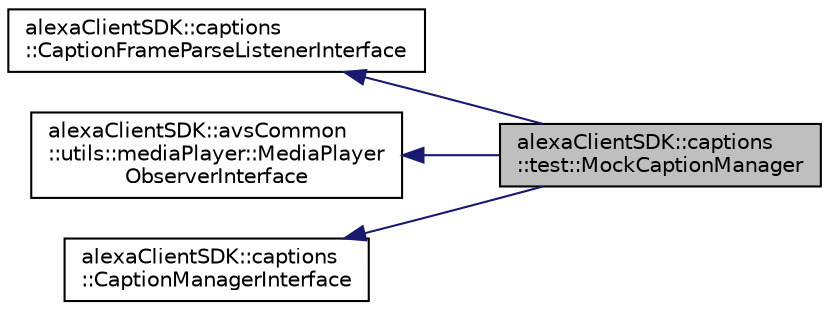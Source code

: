 digraph "alexaClientSDK::captions::test::MockCaptionManager"
{
  edge [fontname="Helvetica",fontsize="10",labelfontname="Helvetica",labelfontsize="10"];
  node [fontname="Helvetica",fontsize="10",shape=record];
  rankdir="LR";
  Node4 [label="alexaClientSDK::captions\l::test::MockCaptionManager",height=0.2,width=0.4,color="black", fillcolor="grey75", style="filled", fontcolor="black"];
  Node5 -> Node4 [dir="back",color="midnightblue",fontsize="10",style="solid",fontname="Helvetica"];
  Node5 [label="alexaClientSDK::captions\l::CaptionFrameParseListenerInterface",height=0.2,width=0.4,color="black", fillcolor="white", style="filled",URL="$classalexa_client_s_d_k_1_1captions_1_1_caption_frame_parse_listener_interface.html"];
  Node6 -> Node4 [dir="back",color="midnightblue",fontsize="10",style="solid",fontname="Helvetica"];
  Node6 [label="alexaClientSDK::avsCommon\l::utils::mediaPlayer::MediaPlayer\lObserverInterface",height=0.2,width=0.4,color="black", fillcolor="white", style="filled",URL="$classalexa_client_s_d_k_1_1avs_common_1_1utils_1_1media_player_1_1_media_player_observer_interface.html"];
  Node7 -> Node4 [dir="back",color="midnightblue",fontsize="10",style="solid",fontname="Helvetica"];
  Node7 [label="alexaClientSDK::captions\l::CaptionManagerInterface",height=0.2,width=0.4,color="black", fillcolor="white", style="filled",URL="$classalexa_client_s_d_k_1_1captions_1_1_caption_manager_interface.html"];
}
